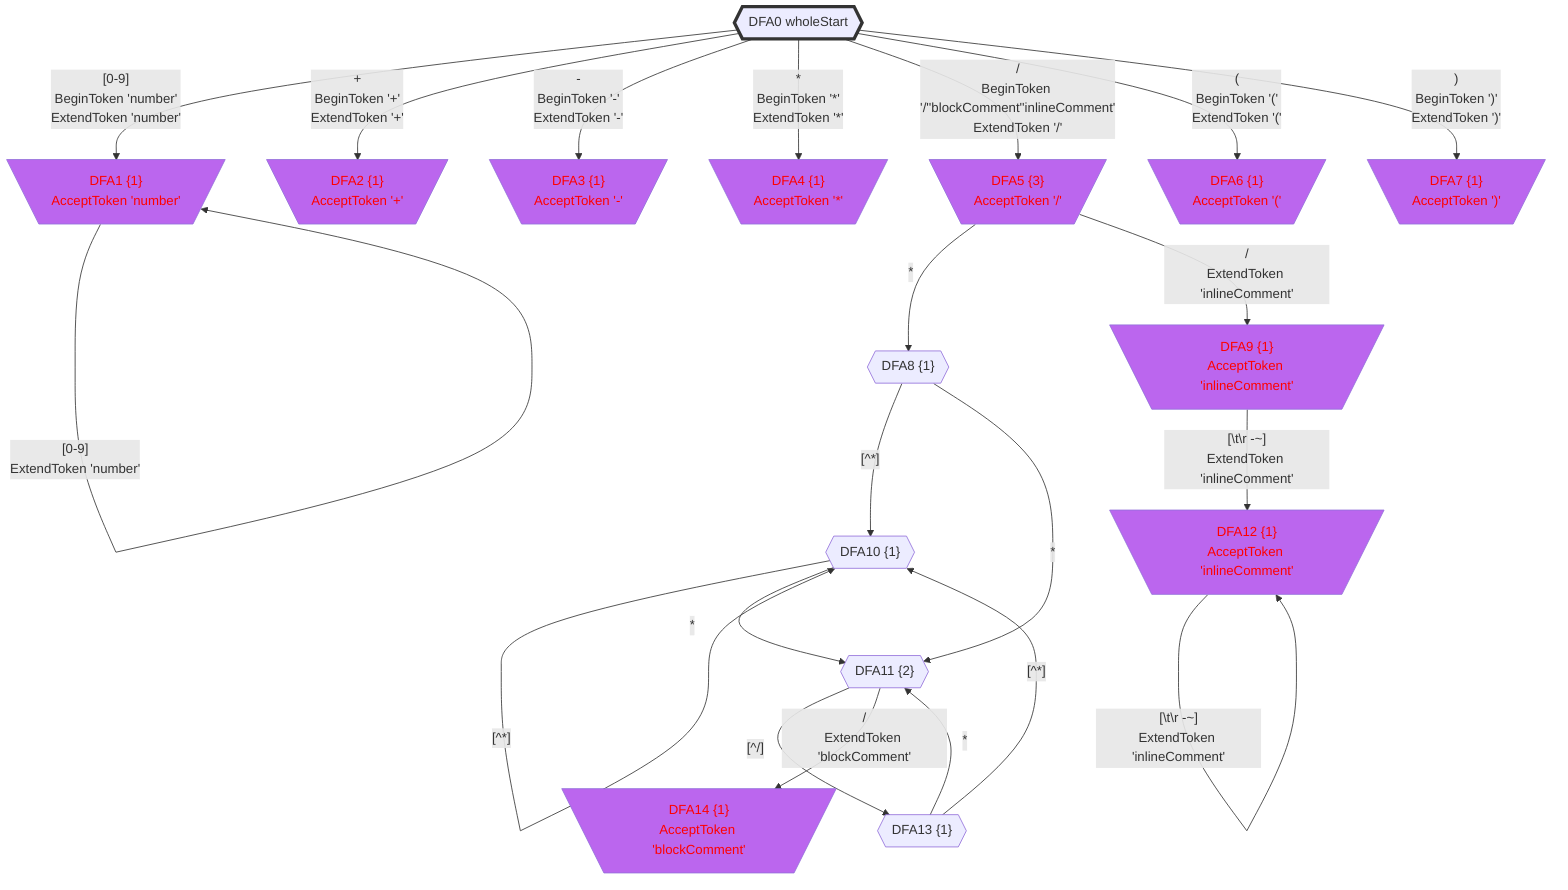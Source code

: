 flowchart
classDef c0001 color:#FF0000;
classDef c0010 stroke-dasharray: 10 10;
classDef c0011 stroke-dasharray: 10 10,color:#FF0000;
classDef c0100 fill:#BB66EE;
classDef c0101 fill:#BB66EE,color:#FF0000;
classDef c0110 fill:#BB66EE,stroke-dasharray: 10 10;
classDef c0111 fill:#BB66EE,stroke-dasharray: 10 10,color:#FF0000;
classDef c1000 stroke:#333,stroke-width:4px;
classDef c1001 stroke:#333,stroke-width:4px,color:#FF0000;
classDef c1010 stroke:#333,stroke-width:4px,stroke-dasharray: 10 10;
classDef c1011 stroke:#333,stroke-width:4px,stroke-dasharray: 10 10,color:#FF0000;
classDef c1100 stroke:#333,stroke-width:4px,fill:#BB66EE;
classDef c1101 stroke:#333,stroke-width:4px,fill:#BB66EE,color:#FF0000;
classDef c1110 stroke:#333,stroke-width:4px,fill:#BB66EE,stroke-dasharray: 10 10;
classDef c1111 stroke:#333,stroke-width:4px,fill:#BB66EE,stroke-dasharray: 10 10,color:#FF0000;
DFA0_-466580192{{"DFA0 wholeStart"}}
class DFA0_-466580192 c1000;
DFA1_-1093464317[\"DFA1 {1}
AcceptToken 'number'"/]
class DFA1_-1093464317 c0101;
DFA2_946815801[\"DFA2 {1}
AcceptToken '+'"/]
class DFA2_946815801 c0101;
DFA3_-1934379784[\"DFA3 {1}
AcceptToken '-'"/]
class DFA3_-1934379784 c0101;
DFA4_344512846[\"DFA4 {1}
AcceptToken '*'"/]
class DFA4_344512846 c0101;
DFA5_-1207796552[\"DFA5 {3}
AcceptToken '/'"/]
class DFA5_-1207796552 c0101;
DFA6_-1232478392[\"DFA6 {1}
AcceptToken '('"/]
class DFA6_-1232478392 c0101;
DFA7_-1911608150[\"DFA7 {1}
AcceptToken ')'"/]
class DFA7_-1911608150 c0101;
DFA8_-2126796951{{"DFA8 {1}"}}
DFA9_1544858617[\"DFA9 {1}
AcceptToken 'inlineComment'"/]
class DFA9_1544858617 c0101;
DFA10_1709820913{{"DFA10 {1}"}}
DFA11_816023626{{"DFA11 {2}"}}
DFA12_1452258063[\"DFA12 {1}
AcceptToken 'inlineComment'"/]
class DFA12_1452258063 c0101;
DFA13_546524016{{"DFA13 {1}"}}
DFA14_-1224855203[\"DFA14 {1}
AcceptToken 'blockComment'"/]
class DFA14_-1224855203 c0101;
DFA0_-466580192 -->|"[0-9]
BeginToken 'number'
ExtendToken 'number'"|DFA1_-1093464317
DFA0_-466580192 -->|"+
BeginToken '+'
ExtendToken '+'"|DFA2_946815801
DFA0_-466580192 -->|"-
BeginToken '-'
ExtendToken '-'"|DFA3_-1934379784
DFA0_-466580192 -->|"*
BeginToken '*'
ExtendToken '*'"|DFA4_344512846
DFA0_-466580192 -->|"/
BeginToken '/''blockComment''inlineComment'
ExtendToken '/'"|DFA5_-1207796552
DFA0_-466580192 -->|"(
BeginToken '('
ExtendToken '('"|DFA6_-1232478392
DFA0_-466580192 -->|")
BeginToken ')'
ExtendToken ')'"|DFA7_-1911608150
DFA1_-1093464317 -->|"[0-9]
ExtendToken 'number'"|DFA1_-1093464317
DFA5_-1207796552 -->|"*"|DFA8_-2126796951
DFA5_-1207796552 -->|"/
ExtendToken 'inlineComment'"|DFA9_1544858617
DFA8_-2126796951 -->|"[^*]"|DFA10_1709820913
DFA8_-2126796951 -->|"*"|DFA11_816023626
DFA9_1544858617 -->|"[#92;t#92;r#32;-~]
ExtendToken 'inlineComment'"|DFA12_1452258063
DFA10_1709820913 -->|"[^*]"|DFA10_1709820913
DFA10_1709820913 -->|"*"|DFA11_816023626
DFA11_816023626 -->|"[^/]"|DFA13_546524016
DFA11_816023626 -->|"/
ExtendToken 'blockComment'"|DFA14_-1224855203
DFA12_1452258063 -->|"[#92;t#92;r#32;-~]
ExtendToken 'inlineComment'"|DFA12_1452258063
DFA13_546524016 -->|"[^*]"|DFA10_1709820913
DFA13_546524016 -->|"*"|DFA11_816023626